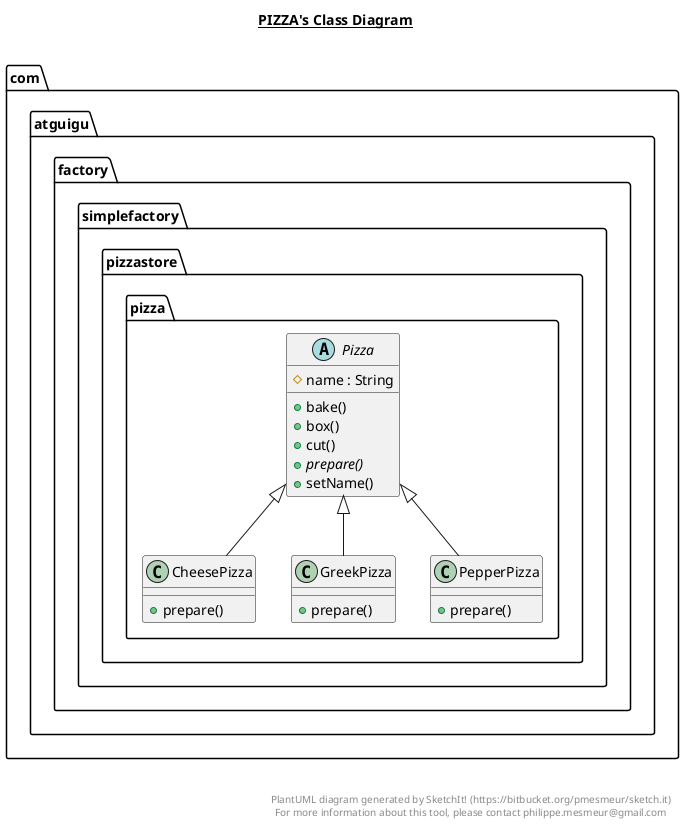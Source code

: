 @startuml

title __PIZZA's Class Diagram__\n

  namespace com.atguigu.factory.simplefactory.pizzastore.pizza {
    class com.atguigu.factory.simplefactory.pizzastore.pizza.CheesePizza {
        + prepare()
    }
  }
  

  namespace com.atguigu.factory.simplefactory.pizzastore.pizza {
    class com.atguigu.factory.simplefactory.pizzastore.pizza.GreekPizza {
        + prepare()
    }
  }
  

  namespace com.atguigu.factory.simplefactory.pizzastore.pizza {
    class com.atguigu.factory.simplefactory.pizzastore.pizza.PepperPizza {
        + prepare()
    }
  }
  

  namespace com.atguigu.factory.simplefactory.pizzastore.pizza {
    abstract class com.atguigu.factory.simplefactory.pizzastore.pizza.Pizza {
        # name : String
        + bake()
        + box()
        + cut()
        {abstract} + prepare()
        + setName()
    }
  }
  

  com.atguigu.factory.simplefactory.pizzastore.pizza.CheesePizza -up-|> com.atguigu.factory.simplefactory.pizzastore.pizza.Pizza
  com.atguigu.factory.simplefactory.pizzastore.pizza.GreekPizza -up-|> com.atguigu.factory.simplefactory.pizzastore.pizza.Pizza
  com.atguigu.factory.simplefactory.pizzastore.pizza.PepperPizza -up-|> com.atguigu.factory.simplefactory.pizzastore.pizza.Pizza


right footer


PlantUML diagram generated by SketchIt! (https://bitbucket.org/pmesmeur/sketch.it)
For more information about this tool, please contact philippe.mesmeur@gmail.com
endfooter

@enduml
